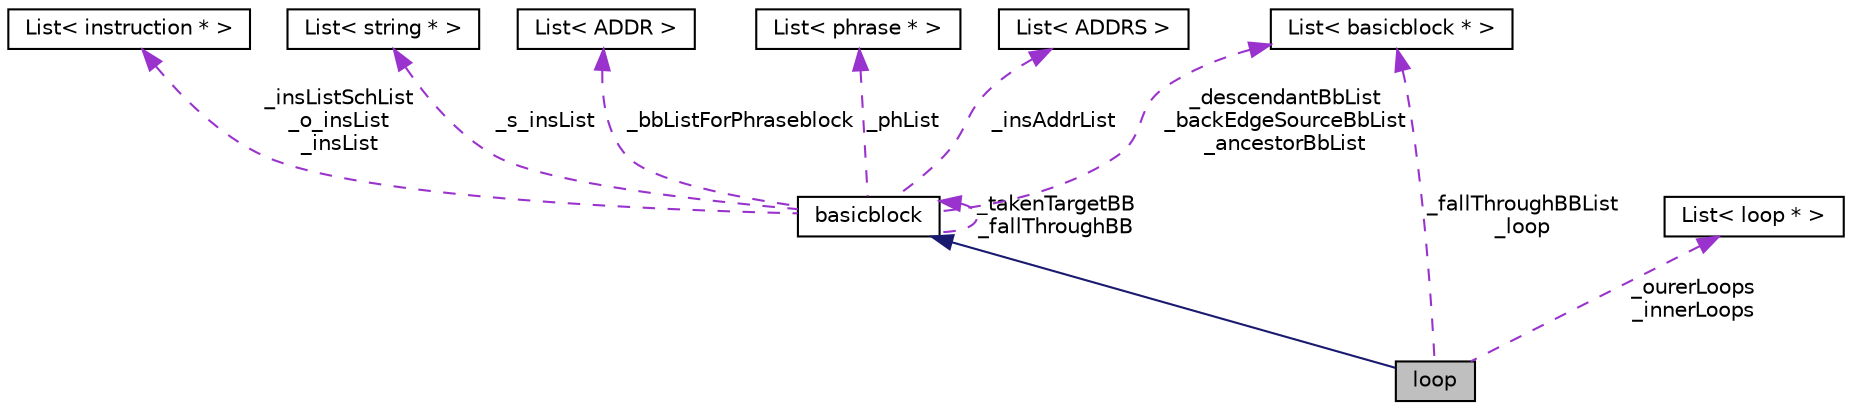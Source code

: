 digraph G
{
  edge [fontname="Helvetica",fontsize="10",labelfontname="Helvetica",labelfontsize="10"];
  node [fontname="Helvetica",fontsize="10",shape=record];
  Node1 [label="loop",height=0.2,width=0.4,color="black", fillcolor="grey75", style="filled" fontcolor="black"];
  Node2 -> Node1 [dir=back,color="midnightblue",fontsize="10",style="solid",fontname="Helvetica"];
  Node2 [label="basicblock",height=0.2,width=0.4,color="black", fillcolor="white", style="filled",URL="$classbasicblock.html"];
  Node2 -> Node2 [dir=back,color="darkorchid3",fontsize="10",style="dashed",label="_takenTargetBB\n_fallThroughBB",fontname="Helvetica"];
  Node3 -> Node2 [dir=back,color="darkorchid3",fontsize="10",style="dashed",label="_insListSchList\n_o_insList\n_insList",fontname="Helvetica"];
  Node3 [label="List\< instruction * \>",height=0.2,width=0.4,color="black", fillcolor="white", style="filled",URL="$classList.html"];
  Node4 -> Node2 [dir=back,color="darkorchid3",fontsize="10",style="dashed",label="_s_insList",fontname="Helvetica"];
  Node4 [label="List\< string * \>",height=0.2,width=0.4,color="black", fillcolor="white", style="filled",URL="$classList.html"];
  Node5 -> Node2 [dir=back,color="darkorchid3",fontsize="10",style="dashed",label="_bbListForPhraseblock",fontname="Helvetica"];
  Node5 [label="List\< ADDR \>",height=0.2,width=0.4,color="black", fillcolor="white", style="filled",URL="$classList.html"];
  Node6 -> Node2 [dir=back,color="darkorchid3",fontsize="10",style="dashed",label="_phList",fontname="Helvetica"];
  Node6 [label="List\< phrase * \>",height=0.2,width=0.4,color="black", fillcolor="white", style="filled",URL="$classList.html"];
  Node7 -> Node2 [dir=back,color="darkorchid3",fontsize="10",style="dashed",label="_insAddrList",fontname="Helvetica"];
  Node7 [label="List\< ADDRS \>",height=0.2,width=0.4,color="black", fillcolor="white", style="filled",URL="$classList.html"];
  Node8 -> Node2 [dir=back,color="darkorchid3",fontsize="10",style="dashed",label="_descendantBbList\n_backEdgeSourceBbList\n_ancestorBbList",fontname="Helvetica"];
  Node8 [label="List\< basicblock * \>",height=0.2,width=0.4,color="black", fillcolor="white", style="filled",URL="$classList.html"];
  Node9 -> Node1 [dir=back,color="darkorchid3",fontsize="10",style="dashed",label="_ourerLoops\n_innerLoops",fontname="Helvetica"];
  Node9 [label="List\< loop * \>",height=0.2,width=0.4,color="black", fillcolor="white", style="filled",URL="$classList.html"];
  Node8 -> Node1 [dir=back,color="darkorchid3",fontsize="10",style="dashed",label="_fallThroughBBList\n_loop",fontname="Helvetica"];
}

